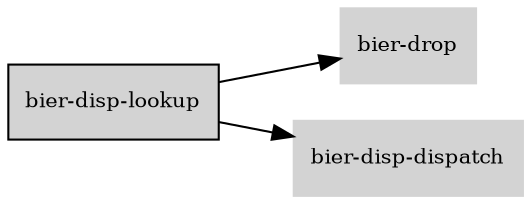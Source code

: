 digraph "bier_disp_lookup_subgraph" {
  rankdir=LR;
  node [shape=box, style=filled, fontsize=10, color=lightgray, fontcolor=black, fillcolor=lightgray];
  "bier-disp-lookup" [color=black, fontcolor=black, fillcolor=lightgray];
  edge [fontsize=8];
  "bier-disp-lookup" -> "bier-drop";
  "bier-disp-lookup" -> "bier-disp-dispatch";
}
